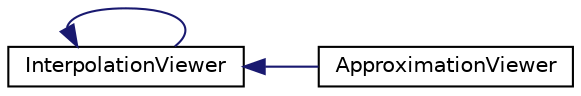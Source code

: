 digraph "Graphical Class Hierarchy"
{
  edge [fontname="Helvetica",fontsize="10",labelfontname="Helvetica",labelfontsize="10"];
  node [fontname="Helvetica",fontsize="10",shape=record];
  rankdir="LR";
  Node0 [label="Window",height=0.2,width=0.4,color="grey75", fillcolor="white", style="filled"];
  Node0 -> Node0 [dir="back",color="midnightblue",fontsize="10",style="solid",fontname="Helvetica"];
  Node0 [label="InterpolationViewer",height=0.2,width=0.4,color="black", fillcolor="white", style="filled",URL="$classInterpolationViewer.html",tooltip="Simple 2D viewer for the first exercise, based on GLFW and ImGUI. "];
  Node0 -> Node1 [dir="back",color="midnightblue",fontsize="10",style="solid",fontname="Helvetica"];
  Node1 [label="ApproximationViewer",height=0.2,width=0.4,color="black", fillcolor="white", style="filled",URL="$classApproximationViewer.html",tooltip="Simple 2D viewer for the second exercise, based on GLFW and ImGUI. "];
}
